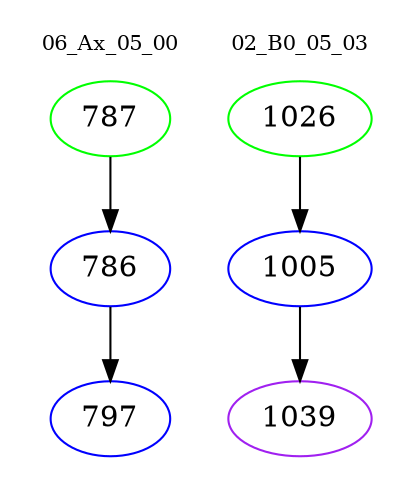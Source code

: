 digraph{
subgraph cluster_0 {
color = white
label = "06_Ax_05_00";
fontsize=10;
T0_787 [label="787", color="green"]
T0_787 -> T0_786 [color="black"]
T0_786 [label="786", color="blue"]
T0_786 -> T0_797 [color="black"]
T0_797 [label="797", color="blue"]
}
subgraph cluster_1 {
color = white
label = "02_B0_05_03";
fontsize=10;
T1_1026 [label="1026", color="green"]
T1_1026 -> T1_1005 [color="black"]
T1_1005 [label="1005", color="blue"]
T1_1005 -> T1_1039 [color="black"]
T1_1039 [label="1039", color="purple"]
}
}
